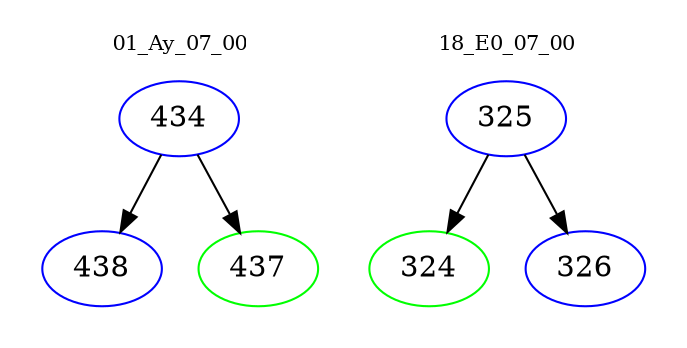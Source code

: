 digraph{
subgraph cluster_0 {
color = white
label = "01_Ay_07_00";
fontsize=10;
T0_434 [label="434", color="blue"]
T0_434 -> T0_438 [color="black"]
T0_438 [label="438", color="blue"]
T0_434 -> T0_437 [color="black"]
T0_437 [label="437", color="green"]
}
subgraph cluster_1 {
color = white
label = "18_E0_07_00";
fontsize=10;
T1_325 [label="325", color="blue"]
T1_325 -> T1_324 [color="black"]
T1_324 [label="324", color="green"]
T1_325 -> T1_326 [color="black"]
T1_326 [label="326", color="blue"]
}
}
